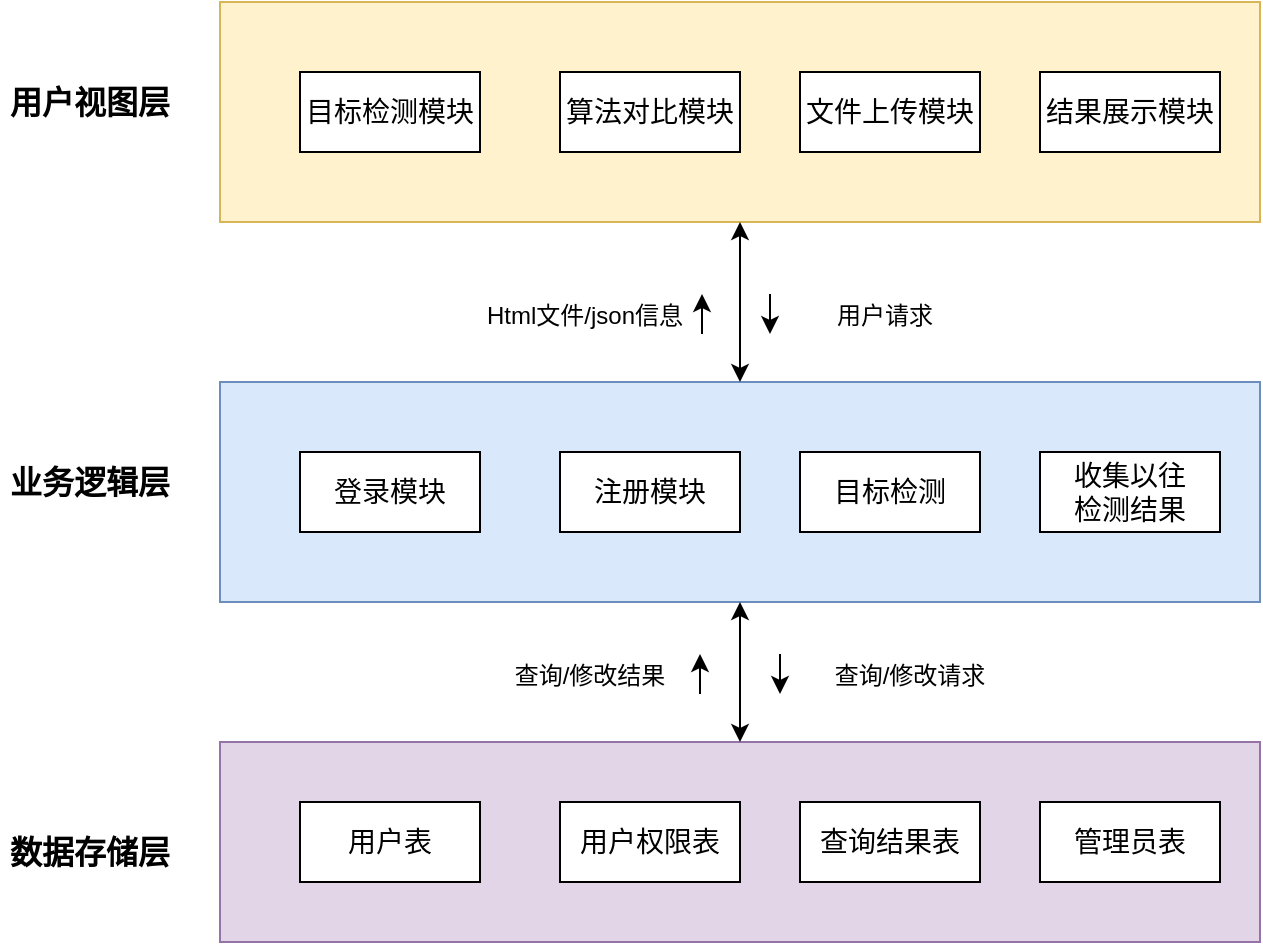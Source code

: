 <mxfile version="15.7.4" type="github"><diagram id="QuraPrWc-lujZxf5s2IG" name="Page-1"><mxGraphModel dx="868" dy="1277" grid="1" gridSize="10" guides="1" tooltips="1" connect="1" arrows="1" fold="1" page="1" pageScale="1" pageWidth="1169" pageHeight="827" math="0" shadow="0"><root><mxCell id="0"/><mxCell id="1" parent="0"/><mxCell id="3AUgVpdO4p0uD9C3EJDg-6" value="" style="rounded=0;whiteSpace=wrap;html=1;fillColor=#e1d5e7;strokeColor=#9673a6;" parent="1" vertex="1"><mxGeometry x="120" y="330" width="520" height="100" as="geometry"/></mxCell><mxCell id="3AUgVpdO4p0uD9C3EJDg-1" value="&lt;font style=&quot;font-size: 14px&quot;&gt;用户表&lt;/font&gt;" style="rounded=0;whiteSpace=wrap;html=1;" parent="1" vertex="1"><mxGeometry x="160" y="360" width="90" height="40" as="geometry"/></mxCell><mxCell id="3AUgVpdO4p0uD9C3EJDg-3" value="&lt;font style=&quot;font-size: 14px&quot;&gt;用户权限表&lt;/font&gt;" style="rounded=0;whiteSpace=wrap;html=1;" parent="1" vertex="1"><mxGeometry x="290" y="360" width="90" height="40" as="geometry"/></mxCell><mxCell id="3AUgVpdO4p0uD9C3EJDg-4" value="&lt;font style=&quot;font-size: 14px&quot;&gt;查询结果表&lt;/font&gt;" style="rounded=0;whiteSpace=wrap;html=1;" parent="1" vertex="1"><mxGeometry x="410" y="360" width="90" height="40" as="geometry"/></mxCell><mxCell id="3AUgVpdO4p0uD9C3EJDg-5" value="&lt;font style=&quot;font-size: 14px&quot;&gt;管理员表&lt;/font&gt;" style="rounded=0;whiteSpace=wrap;html=1;" parent="1" vertex="1"><mxGeometry x="530" y="360" width="90" height="40" as="geometry"/></mxCell><mxCell id="3AUgVpdO4p0uD9C3EJDg-7" value="&lt;b&gt;&lt;font style=&quot;font-size: 16px&quot;&gt;数据存储层&lt;/font&gt;&lt;/b&gt;" style="text;html=1;strokeColor=none;fillColor=none;align=center;verticalAlign=middle;whiteSpace=wrap;rounded=0;fontSize=14;" parent="1" vertex="1"><mxGeometry x="10" y="370" width="90" height="30" as="geometry"/></mxCell><mxCell id="3AUgVpdO4p0uD9C3EJDg-8" value="" style="rounded=0;whiteSpace=wrap;html=1;fillColor=#dae8fc;strokeColor=#6c8ebf;" parent="1" vertex="1"><mxGeometry x="120" y="150" width="520" height="110" as="geometry"/></mxCell><mxCell id="3AUgVpdO4p0uD9C3EJDg-9" value="&lt;font style=&quot;font-size: 14px&quot;&gt;登录模块&lt;/font&gt;" style="rounded=0;whiteSpace=wrap;html=1;" parent="1" vertex="1"><mxGeometry x="160" y="185" width="90" height="40" as="geometry"/></mxCell><mxCell id="3AUgVpdO4p0uD9C3EJDg-10" value="&lt;font style=&quot;font-size: 14px&quot;&gt;注册模块&lt;/font&gt;" style="rounded=0;whiteSpace=wrap;html=1;" parent="1" vertex="1"><mxGeometry x="290" y="185" width="90" height="40" as="geometry"/></mxCell><mxCell id="3AUgVpdO4p0uD9C3EJDg-11" value="&lt;font style=&quot;font-size: 14px&quot;&gt;目标检测&lt;/font&gt;" style="rounded=0;whiteSpace=wrap;html=1;" parent="1" vertex="1"><mxGeometry x="410" y="185" width="90" height="40" as="geometry"/></mxCell><mxCell id="3AUgVpdO4p0uD9C3EJDg-12" value="&lt;font style=&quot;font-size: 14px&quot;&gt;收集以往&lt;br&gt;检测结果&lt;/font&gt;" style="rounded=0;whiteSpace=wrap;html=1;" parent="1" vertex="1"><mxGeometry x="530" y="185" width="90" height="40" as="geometry"/></mxCell><mxCell id="3AUgVpdO4p0uD9C3EJDg-17" value="" style="endArrow=classic;startArrow=classic;html=1;rounded=0;fontSize=16;entryX=0.5;entryY=1;entryDx=0;entryDy=0;" parent="1" source="3AUgVpdO4p0uD9C3EJDg-6" target="3AUgVpdO4p0uD9C3EJDg-8" edge="1"><mxGeometry width="50" height="50" relative="1" as="geometry"><mxPoint x="420" y="330" as="sourcePoint"/><mxPoint x="470" y="280" as="targetPoint"/></mxGeometry></mxCell><mxCell id="3AUgVpdO4p0uD9C3EJDg-18" value="" style="endArrow=classic;html=1;rounded=0;fontSize=16;" parent="1" edge="1"><mxGeometry width="50" height="50" relative="1" as="geometry"><mxPoint x="360" y="306" as="sourcePoint"/><mxPoint x="360" y="286" as="targetPoint"/><Array as="points"><mxPoint x="360" y="286"/></Array></mxGeometry></mxCell><mxCell id="3AUgVpdO4p0uD9C3EJDg-20" value="&lt;font style=&quot;font-size: 12px&quot;&gt;查询/修改结果&lt;/font&gt;" style="text;html=1;strokeColor=none;fillColor=none;align=center;verticalAlign=middle;whiteSpace=wrap;rounded=0;fontSize=16;" parent="1" vertex="1"><mxGeometry x="260" y="280" width="90" height="30" as="geometry"/></mxCell><mxCell id="3AUgVpdO4p0uD9C3EJDg-21" value="" style="endArrow=classic;html=1;rounded=0;fontSize=12;" parent="1" edge="1"><mxGeometry width="50" height="50" relative="1" as="geometry"><mxPoint x="400" y="286" as="sourcePoint"/><mxPoint x="400" y="306" as="targetPoint"/></mxGeometry></mxCell><mxCell id="3AUgVpdO4p0uD9C3EJDg-22" value="&lt;font style=&quot;font-size: 12px&quot;&gt;查询/修改请求&lt;/font&gt;" style="text;html=1;strokeColor=none;fillColor=none;align=center;verticalAlign=middle;whiteSpace=wrap;rounded=0;fontSize=16;" parent="1" vertex="1"><mxGeometry x="420" y="280" width="90" height="30" as="geometry"/></mxCell><mxCell id="3AUgVpdO4p0uD9C3EJDg-23" value="&lt;b&gt;&lt;font style=&quot;font-size: 16px&quot;&gt;业务逻辑层&lt;/font&gt;&lt;/b&gt;" style="text;html=1;strokeColor=none;fillColor=none;align=center;verticalAlign=middle;whiteSpace=wrap;rounded=0;fontSize=14;" parent="1" vertex="1"><mxGeometry x="10" y="185" width="90" height="30" as="geometry"/></mxCell><mxCell id="3AUgVpdO4p0uD9C3EJDg-24" value="" style="rounded=0;whiteSpace=wrap;html=1;fillColor=#fff2cc;strokeColor=#d6b656;" parent="1" vertex="1"><mxGeometry x="120" y="-40" width="520" height="110" as="geometry"/></mxCell><mxCell id="3AUgVpdO4p0uD9C3EJDg-25" value="&lt;font style=&quot;font-size: 14px&quot;&gt;目标检测模块&lt;/font&gt;" style="rounded=0;whiteSpace=wrap;html=1;" parent="1" vertex="1"><mxGeometry x="160" y="-5" width="90" height="40" as="geometry"/></mxCell><mxCell id="3AUgVpdO4p0uD9C3EJDg-26" value="&lt;span style=&quot;font-size: 14px&quot;&gt;算法对比模块&lt;/span&gt;" style="rounded=0;whiteSpace=wrap;html=1;" parent="1" vertex="1"><mxGeometry x="290" y="-5" width="90" height="40" as="geometry"/></mxCell><mxCell id="3AUgVpdO4p0uD9C3EJDg-27" value="&lt;font style=&quot;font-size: 14px&quot;&gt;文件上传模块&lt;/font&gt;" style="rounded=0;whiteSpace=wrap;html=1;" parent="1" vertex="1"><mxGeometry x="410" y="-5" width="90" height="40" as="geometry"/></mxCell><mxCell id="3AUgVpdO4p0uD9C3EJDg-28" value="&lt;span style=&quot;font-size: 14px&quot;&gt;结果展示模块&lt;/span&gt;" style="rounded=0;whiteSpace=wrap;html=1;" parent="1" vertex="1"><mxGeometry x="530" y="-5" width="90" height="40" as="geometry"/></mxCell><mxCell id="3AUgVpdO4p0uD9C3EJDg-31" value="" style="endArrow=classic;startArrow=classic;html=1;rounded=0;fontSize=16;entryX=0.5;entryY=1;entryDx=0;entryDy=0;exitX=0.5;exitY=0;exitDx=0;exitDy=0;" parent="1" source="3AUgVpdO4p0uD9C3EJDg-8" target="3AUgVpdO4p0uD9C3EJDg-24" edge="1"><mxGeometry width="50" height="50" relative="1" as="geometry"><mxPoint x="375" y="150" as="sourcePoint"/><mxPoint x="375" y="80" as="targetPoint"/></mxGeometry></mxCell><mxCell id="3AUgVpdO4p0uD9C3EJDg-32" value="" style="endArrow=classic;html=1;rounded=0;fontSize=16;" parent="1" edge="1"><mxGeometry width="50" height="50" relative="1" as="geometry"><mxPoint x="361" y="126" as="sourcePoint"/><mxPoint x="361" y="106" as="targetPoint"/><Array as="points"><mxPoint x="361" y="106"/></Array></mxGeometry></mxCell><mxCell id="3AUgVpdO4p0uD9C3EJDg-33" value="&lt;font style=&quot;font-size: 12px&quot;&gt;Html文件/json信息&lt;/font&gt;" style="text;html=1;strokeColor=none;fillColor=none;align=center;verticalAlign=middle;whiteSpace=wrap;rounded=0;fontSize=16;" parent="1" vertex="1"><mxGeometry x="250" y="100" width="105" height="30" as="geometry"/></mxCell><mxCell id="3AUgVpdO4p0uD9C3EJDg-34" value="" style="endArrow=classic;html=1;rounded=0;fontSize=12;" parent="1" edge="1"><mxGeometry width="50" height="50" relative="1" as="geometry"><mxPoint x="395" y="106" as="sourcePoint"/><mxPoint x="395" y="126" as="targetPoint"/></mxGeometry></mxCell><mxCell id="3AUgVpdO4p0uD9C3EJDg-35" value="&lt;font style=&quot;font-size: 12px&quot;&gt;用户请求&lt;/font&gt;" style="text;html=1;strokeColor=none;fillColor=none;align=center;verticalAlign=middle;whiteSpace=wrap;rounded=0;fontSize=16;" parent="1" vertex="1"><mxGeometry x="415" y="100" width="75" height="30" as="geometry"/></mxCell><mxCell id="3AUgVpdO4p0uD9C3EJDg-36" value="&lt;b&gt;&lt;font style=&quot;font-size: 16px&quot;&gt;用户视图层&lt;/font&gt;&lt;/b&gt;" style="text;html=1;strokeColor=none;fillColor=none;align=center;verticalAlign=middle;whiteSpace=wrap;rounded=0;fontSize=14;" parent="1" vertex="1"><mxGeometry x="10" y="-5" width="90" height="30" as="geometry"/></mxCell></root></mxGraphModel></diagram></mxfile>